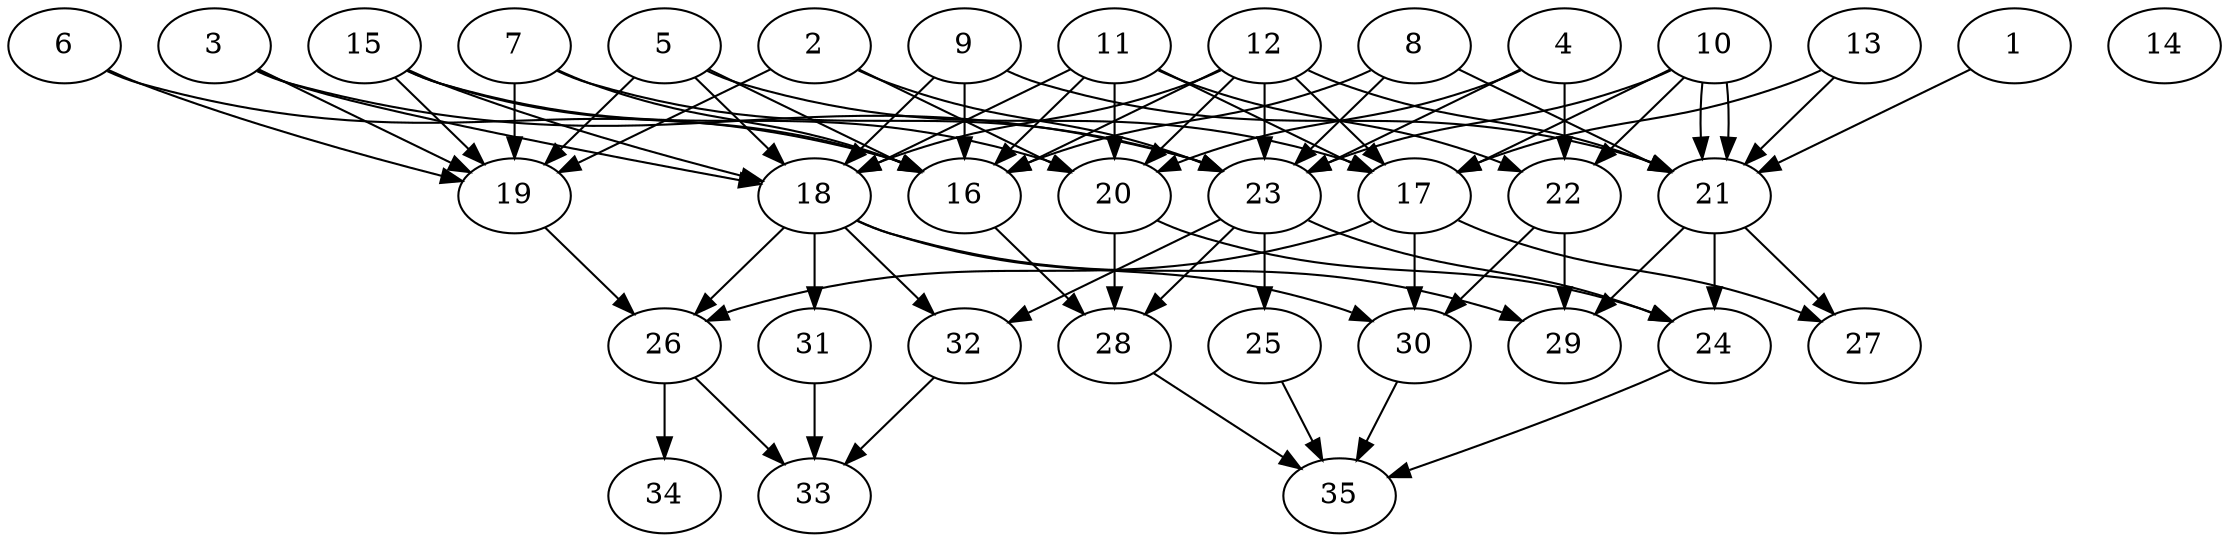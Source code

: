// DAG automatically generated by daggen at Thu Oct  3 14:05:37 2019
// ./daggen --dot -n 35 --ccr 0.5 --fat 0.7 --regular 0.7 --density 0.5 --mindata 5242880 --maxdata 52428800 
digraph G {
  1 [size="61208576", alpha="0.16", expect_size="30604288"] 
  1 -> 21 [size ="30604288"]
  2 [size="94973952", alpha="0.12", expect_size="47486976"] 
  2 -> 19 [size ="47486976"]
  2 -> 20 [size ="47486976"]
  2 -> 23 [size ="47486976"]
  3 [size="35100672", alpha="0.13", expect_size="17550336"] 
  3 -> 18 [size ="17550336"]
  3 -> 19 [size ="17550336"]
  3 -> 23 [size ="17550336"]
  4 [size="44924928", alpha="0.12", expect_size="22462464"] 
  4 -> 20 [size ="22462464"]
  4 -> 22 [size ="22462464"]
  4 -> 23 [size ="22462464"]
  5 [size="50464768", alpha="0.11", expect_size="25232384"] 
  5 -> 16 [size ="25232384"]
  5 -> 17 [size ="25232384"]
  5 -> 18 [size ="25232384"]
  5 -> 19 [size ="25232384"]
  6 [size="72615936", alpha="0.01", expect_size="36307968"] 
  6 -> 16 [size ="36307968"]
  6 -> 19 [size ="36307968"]
  7 [size="23670784", alpha="0.15", expect_size="11835392"] 
  7 -> 16 [size ="11835392"]
  7 -> 19 [size ="11835392"]
  7 -> 23 [size ="11835392"]
  8 [size="103278592", alpha="0.02", expect_size="51639296"] 
  8 -> 16 [size ="51639296"]
  8 -> 21 [size ="51639296"]
  8 -> 23 [size ="51639296"]
  9 [size="70811648", alpha="0.09", expect_size="35405824"] 
  9 -> 16 [size ="35405824"]
  9 -> 18 [size ="35405824"]
  9 -> 21 [size ="35405824"]
  10 [size="68775936", alpha="0.12", expect_size="34387968"] 
  10 -> 17 [size ="34387968"]
  10 -> 21 [size ="34387968"]
  10 -> 21 [size ="34387968"]
  10 -> 22 [size ="34387968"]
  10 -> 23 [size ="34387968"]
  11 [size="76914688", alpha="0.07", expect_size="38457344"] 
  11 -> 16 [size ="38457344"]
  11 -> 17 [size ="38457344"]
  11 -> 18 [size ="38457344"]
  11 -> 20 [size ="38457344"]
  11 -> 22 [size ="38457344"]
  12 [size="58865664", alpha="0.02", expect_size="29432832"] 
  12 -> 16 [size ="29432832"]
  12 -> 17 [size ="29432832"]
  12 -> 18 [size ="29432832"]
  12 -> 20 [size ="29432832"]
  12 -> 21 [size ="29432832"]
  12 -> 23 [size ="29432832"]
  13 [size="19650560", alpha="0.14", expect_size="9825280"] 
  13 -> 17 [size ="9825280"]
  13 -> 21 [size ="9825280"]
  14 [size="79527936", alpha="0.07", expect_size="39763968"] 
  15 [size="42983424", alpha="0.02", expect_size="21491712"] 
  15 -> 16 [size ="21491712"]
  15 -> 18 [size ="21491712"]
  15 -> 19 [size ="21491712"]
  15 -> 20 [size ="21491712"]
  16 [size="93345792", alpha="0.18", expect_size="46672896"] 
  16 -> 28 [size ="46672896"]
  17 [size="99424256", alpha="0.19", expect_size="49712128"] 
  17 -> 26 [size ="49712128"]
  17 -> 27 [size ="49712128"]
  17 -> 30 [size ="49712128"]
  18 [size="77987840", alpha="0.18", expect_size="38993920"] 
  18 -> 26 [size ="38993920"]
  18 -> 29 [size ="38993920"]
  18 -> 30 [size ="38993920"]
  18 -> 31 [size ="38993920"]
  18 -> 32 [size ="38993920"]
  19 [size="86097920", alpha="0.00", expect_size="43048960"] 
  19 -> 26 [size ="43048960"]
  20 [size="36194304", alpha="0.04", expect_size="18097152"] 
  20 -> 24 [size ="18097152"]
  20 -> 28 [size ="18097152"]
  21 [size="93181952", alpha="0.18", expect_size="46590976"] 
  21 -> 24 [size ="46590976"]
  21 -> 27 [size ="46590976"]
  21 -> 29 [size ="46590976"]
  22 [size="30703616", alpha="0.10", expect_size="15351808"] 
  22 -> 29 [size ="15351808"]
  22 -> 30 [size ="15351808"]
  23 [size="41926656", alpha="0.08", expect_size="20963328"] 
  23 -> 24 [size ="20963328"]
  23 -> 25 [size ="20963328"]
  23 -> 28 [size ="20963328"]
  23 -> 32 [size ="20963328"]
  24 [size="13099008", alpha="0.13", expect_size="6549504"] 
  24 -> 35 [size ="6549504"]
  25 [size="44859392", alpha="0.06", expect_size="22429696"] 
  25 -> 35 [size ="22429696"]
  26 [size="52471808", alpha="0.12", expect_size="26235904"] 
  26 -> 33 [size ="26235904"]
  26 -> 34 [size ="26235904"]
  27 [size="41525248", alpha="0.02", expect_size="20762624"] 
  28 [size="38846464", alpha="0.11", expect_size="19423232"] 
  28 -> 35 [size ="19423232"]
  29 [size="28637184", alpha="0.12", expect_size="14318592"] 
  30 [size="29145088", alpha="0.06", expect_size="14572544"] 
  30 -> 35 [size ="14572544"]
  31 [size="46831616", alpha="0.15", expect_size="23415808"] 
  31 -> 33 [size ="23415808"]
  32 [size="38043648", alpha="0.13", expect_size="19021824"] 
  32 -> 33 [size ="19021824"]
  33 [size="87273472", alpha="0.13", expect_size="43636736"] 
  34 [size="30392320", alpha="0.08", expect_size="15196160"] 
  35 [size="90585088", alpha="0.10", expect_size="45292544"] 
}
